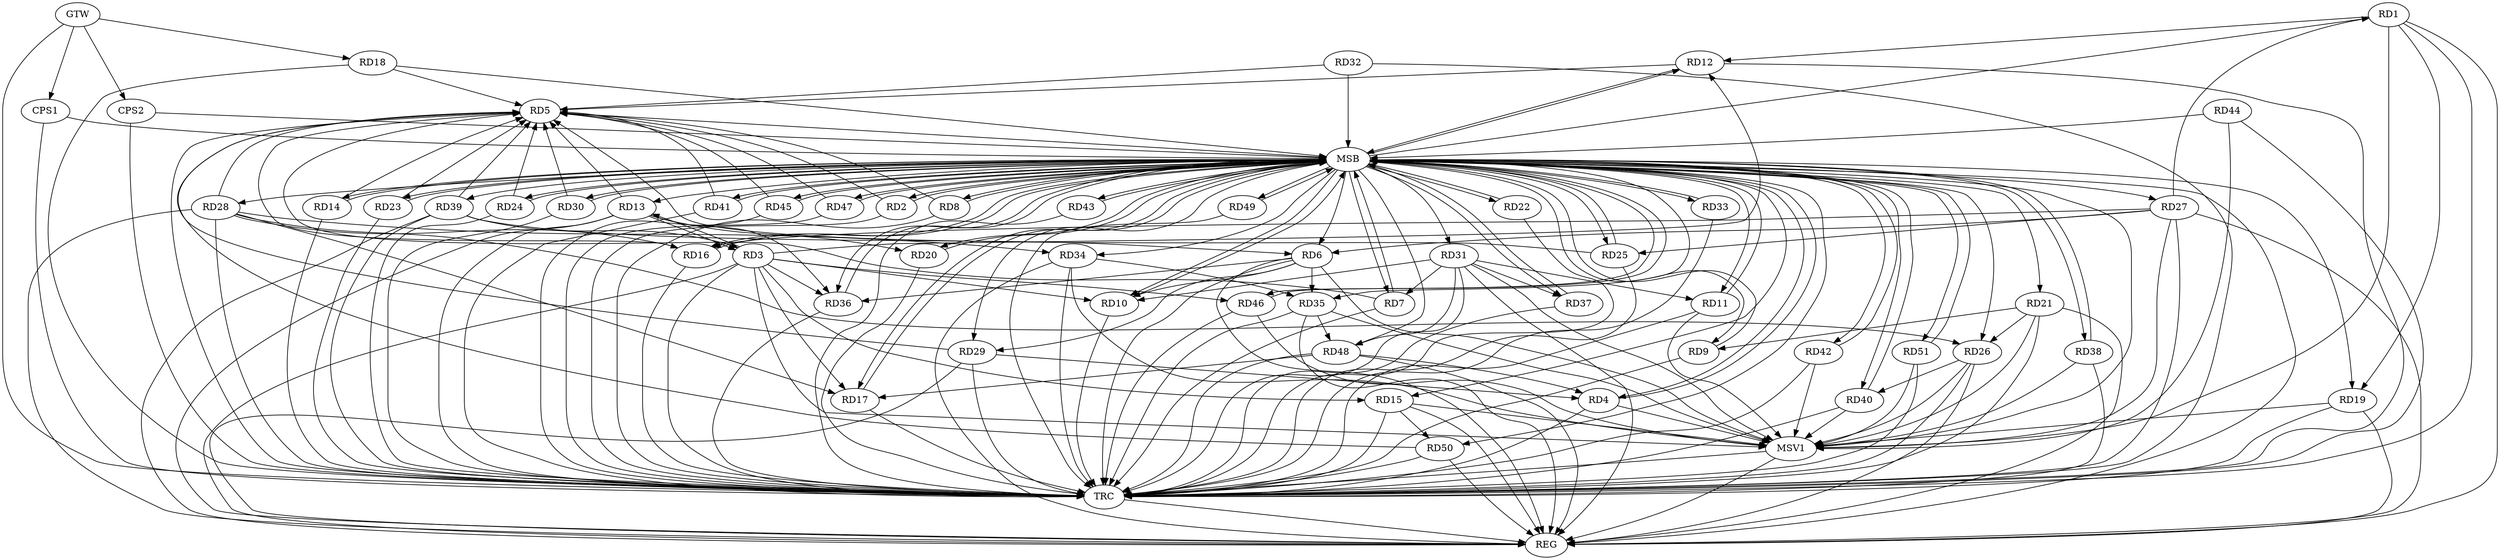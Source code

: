strict digraph G {
  RD1 [ label="RD1" ];
  RD2 [ label="RD2" ];
  RD3 [ label="RD3" ];
  RD4 [ label="RD4" ];
  RD5 [ label="RD5" ];
  RD6 [ label="RD6" ];
  RD7 [ label="RD7" ];
  RD8 [ label="RD8" ];
  RD9 [ label="RD9" ];
  RD10 [ label="RD10" ];
  RD11 [ label="RD11" ];
  RD12 [ label="RD12" ];
  RD13 [ label="RD13" ];
  RD14 [ label="RD14" ];
  RD15 [ label="RD15" ];
  RD16 [ label="RD16" ];
  RD17 [ label="RD17" ];
  RD18 [ label="RD18" ];
  RD19 [ label="RD19" ];
  RD20 [ label="RD20" ];
  RD21 [ label="RD21" ];
  RD22 [ label="RD22" ];
  RD23 [ label="RD23" ];
  RD24 [ label="RD24" ];
  RD25 [ label="RD25" ];
  RD26 [ label="RD26" ];
  RD27 [ label="RD27" ];
  RD28 [ label="RD28" ];
  RD29 [ label="RD29" ];
  RD30 [ label="RD30" ];
  RD31 [ label="RD31" ];
  RD32 [ label="RD32" ];
  RD33 [ label="RD33" ];
  RD34 [ label="RD34" ];
  RD35 [ label="RD35" ];
  RD36 [ label="RD36" ];
  RD37 [ label="RD37" ];
  RD38 [ label="RD38" ];
  RD39 [ label="RD39" ];
  RD40 [ label="RD40" ];
  RD41 [ label="RD41" ];
  RD42 [ label="RD42" ];
  RD43 [ label="RD43" ];
  RD44 [ label="RD44" ];
  RD45 [ label="RD45" ];
  RD46 [ label="RD46" ];
  RD47 [ label="RD47" ];
  RD48 [ label="RD48" ];
  RD49 [ label="RD49" ];
  RD50 [ label="RD50" ];
  RD51 [ label="RD51" ];
  CPS1 [ label="CPS1" ];
  CPS2 [ label="CPS2" ];
  GTW [ label="GTW" ];
  REG [ label="REG" ];
  MSB [ label="MSB" ];
  TRC [ label="TRC" ];
  MSV1 [ label="MSV1" ];
  RD1 -> RD12;
  RD1 -> RD19;
  RD27 -> RD1;
  RD3 -> RD10;
  RD3 -> RD12;
  RD3 -> RD13;
  RD13 -> RD3;
  RD3 -> RD15;
  RD3 -> RD17;
  RD3 -> RD36;
  RD39 -> RD3;
  RD3 -> RD46;
  RD29 -> RD4;
  RD48 -> RD4;
  RD6 -> RD10;
  RD27 -> RD6;
  RD6 -> RD29;
  RD6 -> RD35;
  RD6 -> RD36;
  RD39 -> RD6;
  RD31 -> RD7;
  RD21 -> RD9;
  RD31 -> RD10;
  RD31 -> RD11;
  RD13 -> RD20;
  RD13 -> RD36;
  RD15 -> RD50;
  RD27 -> RD16;
  RD28 -> RD16;
  RD28 -> RD17;
  RD48 -> RD17;
  RD21 -> RD26;
  RD27 -> RD25;
  RD28 -> RD26;
  RD26 -> RD40;
  RD28 -> RD34;
  RD31 -> RD37;
  RD31 -> RD48;
  RD34 -> RD35;
  RD35 -> RD48;
  GTW -> RD18;
  GTW -> CPS1;
  GTW -> CPS2;
  RD1 -> REG;
  RD3 -> REG;
  RD6 -> REG;
  RD13 -> REG;
  RD15 -> REG;
  RD19 -> REG;
  RD21 -> REG;
  RD26 -> REG;
  RD27 -> REG;
  RD28 -> REG;
  RD29 -> REG;
  RD31 -> REG;
  RD34 -> REG;
  RD35 -> REG;
  RD39 -> REG;
  RD48 -> REG;
  RD50 -> REG;
  RD2 -> MSB;
  MSB -> RD7;
  MSB -> RD10;
  MSB -> RD43;
  MSB -> REG;
  RD4 -> MSB;
  MSB -> RD20;
  MSB -> RD41;
  RD5 -> MSB;
  MSB -> RD27;
  MSB -> RD31;
  RD7 -> MSB;
  MSB -> RD24;
  MSB -> RD28;
  MSB -> RD48;
  RD8 -> MSB;
  MSB -> RD14;
  MSB -> RD23;
  RD9 -> MSB;
  MSB -> RD1;
  MSB -> RD8;
  MSB -> RD25;
  RD10 -> MSB;
  MSB -> RD4;
  MSB -> RD12;
  MSB -> RD29;
  MSB -> RD42;
  MSB -> RD47;
  MSB -> RD50;
  RD11 -> MSB;
  MSB -> RD6;
  MSB -> RD34;
  MSB -> RD46;
  RD12 -> MSB;
  MSB -> RD26;
  MSB -> RD37;
  RD14 -> MSB;
  MSB -> RD11;
  MSB -> RD13;
  RD16 -> MSB;
  RD17 -> MSB;
  MSB -> RD19;
  MSB -> RD22;
  RD18 -> MSB;
  MSB -> RD16;
  MSB -> RD39;
  RD20 -> MSB;
  MSB -> RD30;
  RD22 -> MSB;
  MSB -> RD9;
  RD23 -> MSB;
  MSB -> RD33;
  RD24 -> MSB;
  MSB -> RD45;
  MSB -> RD49;
  RD25 -> MSB;
  MSB -> RD51;
  RD30 -> MSB;
  RD32 -> MSB;
  MSB -> RD36;
  RD33 -> MSB;
  MSB -> RD15;
  MSB -> RD38;
  RD36 -> MSB;
  RD37 -> MSB;
  RD38 -> MSB;
  MSB -> RD2;
  MSB -> RD35;
  RD40 -> MSB;
  RD41 -> MSB;
  RD42 -> MSB;
  RD43 -> MSB;
  RD44 -> MSB;
  MSB -> RD21;
  RD45 -> MSB;
  MSB -> RD40;
  RD46 -> MSB;
  RD47 -> MSB;
  RD49 -> MSB;
  RD51 -> MSB;
  CPS1 -> MSB;
  MSB -> RD17;
  CPS2 -> MSB;
  RD1 -> TRC;
  RD2 -> TRC;
  RD3 -> TRC;
  RD4 -> TRC;
  RD5 -> TRC;
  RD6 -> TRC;
  RD7 -> TRC;
  RD8 -> TRC;
  RD9 -> TRC;
  RD10 -> TRC;
  RD11 -> TRC;
  RD12 -> TRC;
  RD13 -> TRC;
  RD14 -> TRC;
  RD15 -> TRC;
  RD16 -> TRC;
  RD17 -> TRC;
  RD18 -> TRC;
  RD19 -> TRC;
  RD20 -> TRC;
  RD21 -> TRC;
  RD22 -> TRC;
  RD23 -> TRC;
  RD24 -> TRC;
  RD25 -> TRC;
  RD26 -> TRC;
  RD27 -> TRC;
  RD28 -> TRC;
  RD29 -> TRC;
  RD30 -> TRC;
  RD31 -> TRC;
  RD32 -> TRC;
  RD33 -> TRC;
  RD34 -> TRC;
  RD35 -> TRC;
  RD36 -> TRC;
  RD37 -> TRC;
  RD38 -> TRC;
  RD39 -> TRC;
  RD40 -> TRC;
  RD41 -> TRC;
  RD42 -> TRC;
  RD43 -> TRC;
  RD44 -> TRC;
  RD45 -> TRC;
  RD46 -> TRC;
  RD47 -> TRC;
  RD48 -> TRC;
  RD49 -> TRC;
  RD50 -> TRC;
  RD51 -> TRC;
  CPS1 -> TRC;
  CPS2 -> TRC;
  GTW -> TRC;
  TRC -> REG;
  RD2 -> RD5;
  RD24 -> RD5;
  RD29 -> RD5;
  RD25 -> RD5;
  RD30 -> RD5;
  RD8 -> RD5;
  RD13 -> RD5;
  RD23 -> RD5;
  RD41 -> RD5;
  RD28 -> RD5;
  RD16 -> RD5;
  RD47 -> RD5;
  RD45 -> RD5;
  RD12 -> RD5;
  RD50 -> RD5;
  RD7 -> RD5;
  RD18 -> RD5;
  RD14 -> RD5;
  RD39 -> RD5;
  RD32 -> RD5;
  RD1 -> MSV1;
  RD15 -> MSV1;
  RD26 -> MSV1;
  RD31 -> MSV1;
  RD35 -> MSV1;
  MSB -> MSV1;
  RD4 -> MSV1;
  RD19 -> MSV1;
  RD3 -> MSV1;
  RD11 -> MSV1;
  RD38 -> MSV1;
  RD21 -> MSV1;
  RD27 -> MSV1;
  RD51 -> MSV1;
  RD44 -> MSV1;
  RD42 -> MSV1;
  RD46 -> MSV1;
  RD34 -> MSV1;
  RD40 -> MSV1;
  RD6 -> MSV1;
  MSV1 -> REG;
  MSV1 -> TRC;
}
